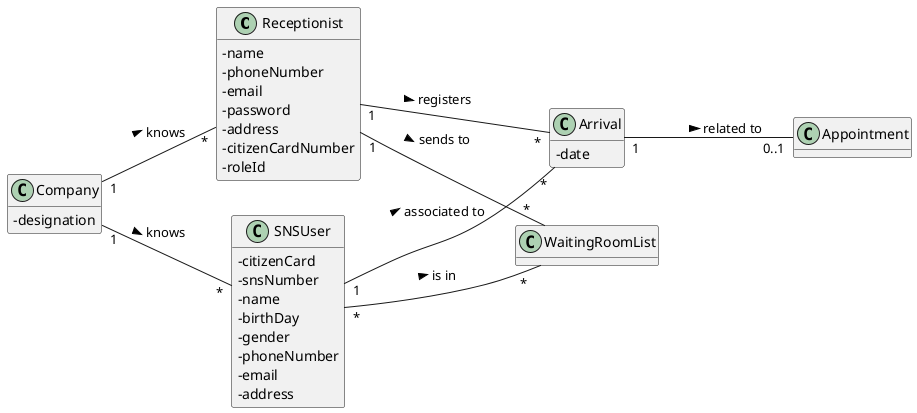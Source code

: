 @startuml US04_DM
hide methods
left to right direction
skinparam classAttributeIconSize 0

class Receptionist {
  - name
  - phoneNumber
  - email
  - password
  - address
  - citizenCardNumber
  - roleId
}

class Arrival {
  - date
}

class Appointment {}

class SNSUser {
  - citizenCard
  - snsNumber
  - name
  - birthDay
  - gender
  - phoneNumber
  - email
  - address
}

class Company {
  - designation
}

class WaitingRoomList {}

Arrival "1" -- "0..1" Appointment : related to >
Company "1" -- "*" Receptionist : knows >
Company "1" -- "*" SNSUser : knows >
Receptionist "1" -- "*" Arrival : registers >
Receptionist "1" -- "*" WaitingRoomList : sends to >
SNSUser "*" -- "*" WaitingRoomList : is in >
SNSUser "1" -- "*" Arrival : associated to >

@enduml
